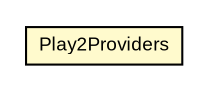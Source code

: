 #!/usr/local/bin/dot
#
# Class diagram 
# Generated by UMLGraph version R5_6-24-gf6e263 (http://www.umlgraph.org/)
#

digraph G {
	edge [fontname="arial",fontsize=10,labelfontname="arial",labelfontsize=10];
	node [fontname="arial",fontsize=10,shape=plaintext];
	nodesep=0.25;
	ranksep=0.5;
	// com.google.code.play2.provider.api.Play2Providers
	c215 [label=<<table title="com.google.code.play2.provider.api.Play2Providers" border="0" cellborder="1" cellspacing="0" cellpadding="2" port="p" bgcolor="lemonChiffon" href="./Play2Providers.html">
		<tr><td><table border="0" cellspacing="0" cellpadding="1">
<tr><td align="center" balign="center"> Play2Providers </td></tr>
		</table></td></tr>
		</table>>, URL="./Play2Providers.html", fontname="arial", fontcolor="black", fontsize=9.0];
}

